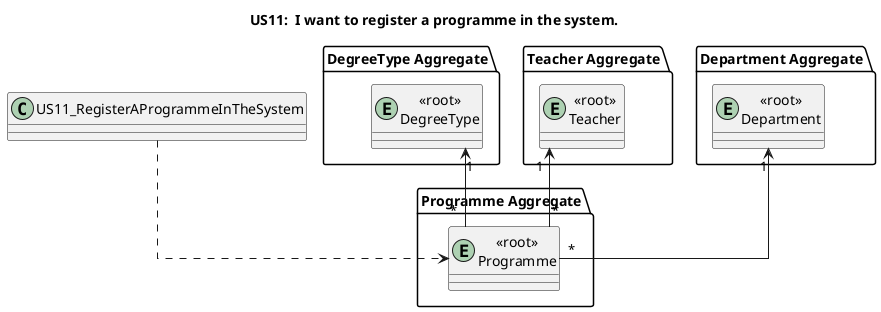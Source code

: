 @startuml
skinparam linetype ortho

title US11:  I want to register a programme in the system.

class US11_RegisterAProgrammeInTheSystem {
   }


package "DegreeType Aggregate" {
    entity "<<root>>\nDegreeType" {
    }
}

package "Programme Aggregate" {
    entity "<<root>>\nProgramme" {
    }
}


package "Teacher Aggregate" {
    entity "<<root>>\nTeacher" {
    }
}

package "Department Aggregate" {
    entity "<<root>>\nDepartment" {
    }
}

US11_RegisterAProgrammeInTheSystem ..> "<<root>>\nProgramme"

"<<root>>\nDegreeType" "1" <-- "*" "<<root>>\nProgramme"
"<<root>>\nTeacher" "1" <-- "*" "<<root>>\nProgramme"
"<<root>>\nDepartment" "1" <-- "*" "<<root>>\nProgramme"

@enduml